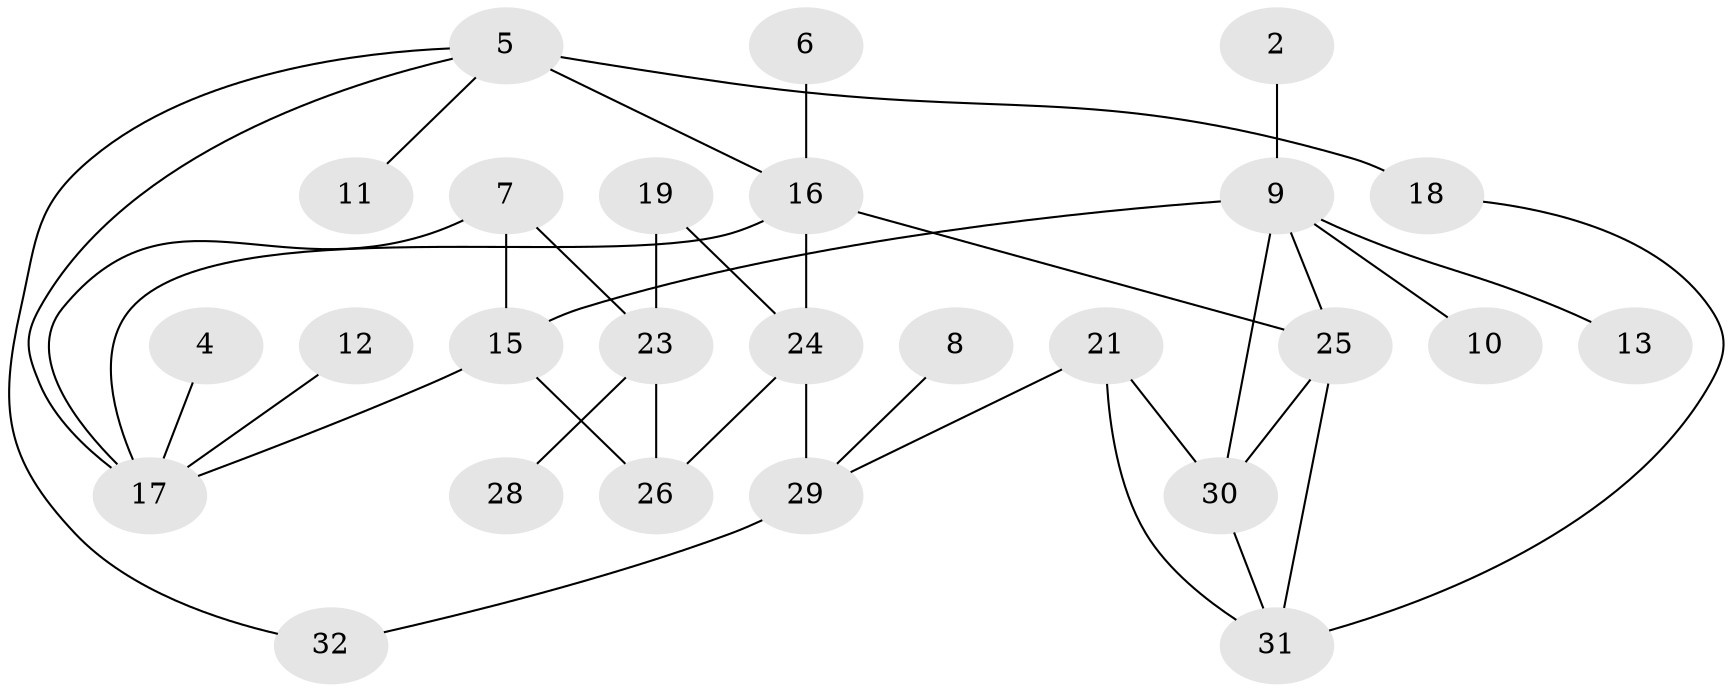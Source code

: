 // original degree distribution, {1: 0.3333333333333333, 0: 0.07936507936507936, 2: 0.20634920634920634, 4: 0.1111111111111111, 3: 0.1746031746031746, 6: 0.031746031746031744, 5: 0.06349206349206349}
// Generated by graph-tools (version 1.1) at 2025/25/03/09/25 03:25:14]
// undirected, 26 vertices, 37 edges
graph export_dot {
graph [start="1"]
  node [color=gray90,style=filled];
  2;
  4;
  5;
  6;
  7;
  8;
  9;
  10;
  11;
  12;
  13;
  15;
  16;
  17;
  18;
  19;
  21;
  23;
  24;
  25;
  26;
  28;
  29;
  30;
  31;
  32;
  2 -- 9 [weight=1.0];
  4 -- 17 [weight=1.0];
  5 -- 11 [weight=1.0];
  5 -- 16 [weight=1.0];
  5 -- 17 [weight=1.0];
  5 -- 18 [weight=2.0];
  5 -- 32 [weight=1.0];
  6 -- 16 [weight=1.0];
  7 -- 15 [weight=1.0];
  7 -- 17 [weight=1.0];
  7 -- 23 [weight=1.0];
  8 -- 29 [weight=1.0];
  9 -- 10 [weight=1.0];
  9 -- 13 [weight=1.0];
  9 -- 15 [weight=1.0];
  9 -- 25 [weight=1.0];
  9 -- 30 [weight=1.0];
  12 -- 17 [weight=1.0];
  15 -- 17 [weight=1.0];
  15 -- 26 [weight=1.0];
  16 -- 17 [weight=1.0];
  16 -- 24 [weight=1.0];
  16 -- 25 [weight=1.0];
  18 -- 31 [weight=1.0];
  19 -- 23 [weight=1.0];
  19 -- 24 [weight=1.0];
  21 -- 29 [weight=1.0];
  21 -- 30 [weight=1.0];
  21 -- 31 [weight=1.0];
  23 -- 26 [weight=1.0];
  23 -- 28 [weight=1.0];
  24 -- 26 [weight=1.0];
  24 -- 29 [weight=2.0];
  25 -- 30 [weight=1.0];
  25 -- 31 [weight=1.0];
  29 -- 32 [weight=1.0];
  30 -- 31 [weight=1.0];
}
